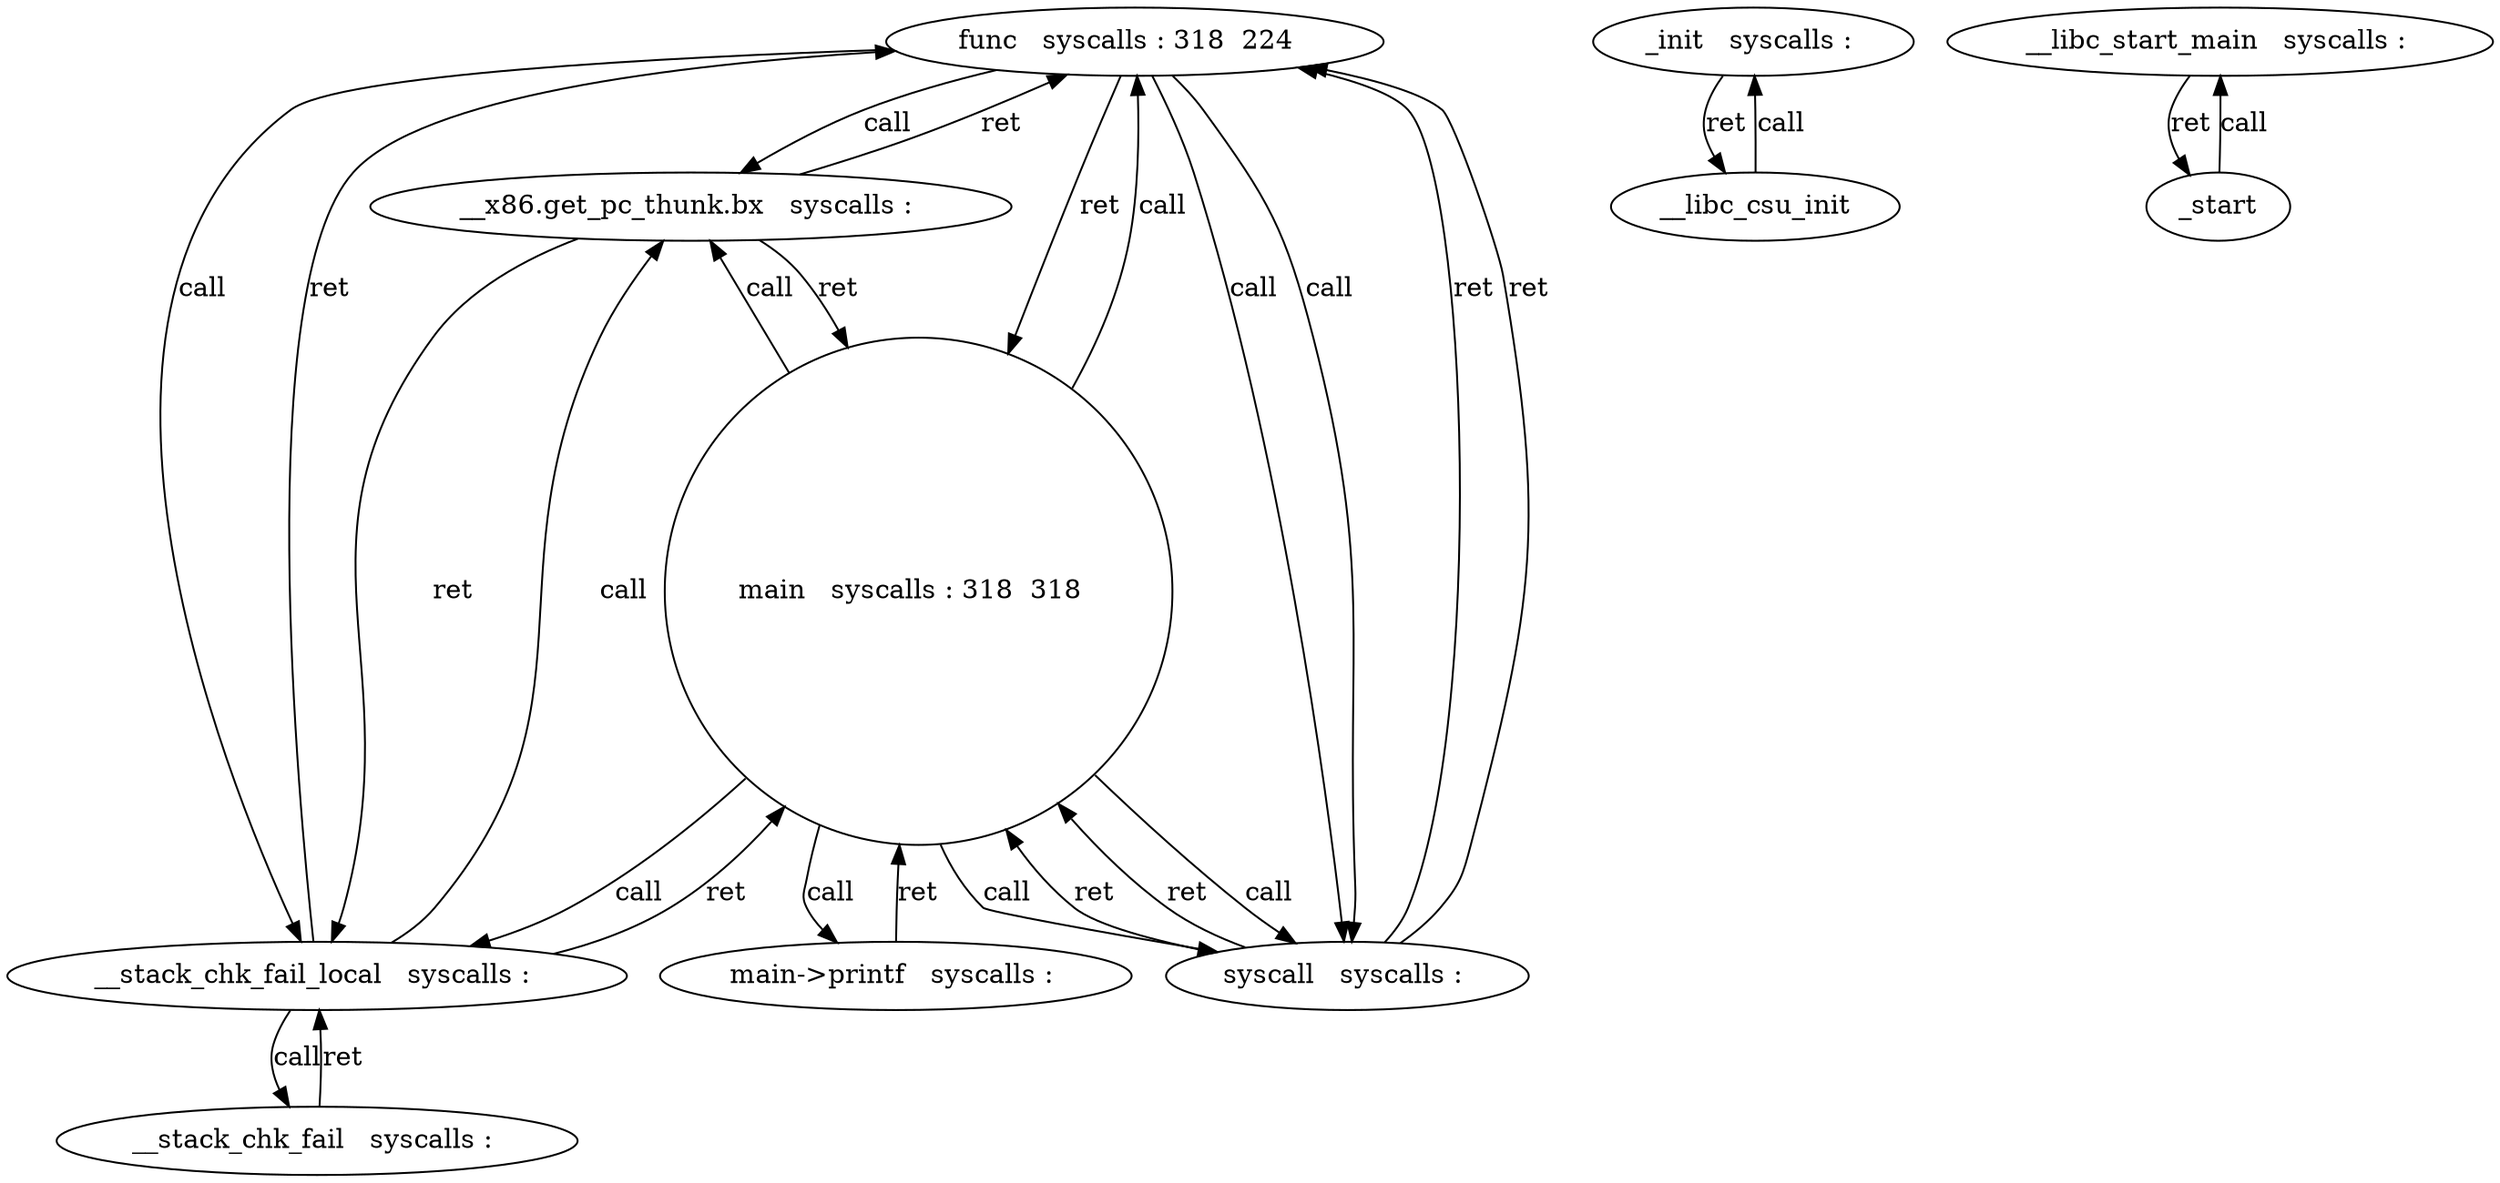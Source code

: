 digraph "output/TestedBin/32-Sys-B" {
	func [label="func   syscalls : 318  224  " attrs="   syscalls : 318  224  "]
	"__x86.get_pc_thunk.bx" [label="__x86.get_pc_thunk.bx   syscalls : " attrs="   syscalls : "]
	syscall [label="syscall   syscalls : " attrs="   syscalls : "]
	__stack_chk_fail_local [label="__stack_chk_fail_local   syscalls : " attrs="   syscalls : "]
	_init [label="_init   syscalls : " attrs="   syscalls : "]
	__libc_start_main [label="__libc_start_main   syscalls : " attrs="   syscalls : "]
	main [label="main   syscalls : 318  318  " attrs="   syscalls : 318  318  " shape=circle]
	"main->printf" [label="main->printf   syscalls : " attrs="   syscalls : "]
	__stack_chk_fail [label="__stack_chk_fail   syscalls : " attrs="   syscalls : "]
	func -> "__x86.get_pc_thunk.bx" [label=call]
	"__x86.get_pc_thunk.bx" -> func [label=ret]
	func -> syscall [label=call]
	syscall -> func [label=ret]
	func -> syscall [label=call]
	syscall -> func [label=ret]
	func -> __stack_chk_fail_local [label=call]
	__stack_chk_fail_local -> func [label=ret]
	__libc_csu_init -> _init [label=call]
	_init -> __libc_csu_init [label=ret]
	_start -> __libc_start_main [label=call]
	__libc_start_main -> _start [label=ret]
	main -> "__x86.get_pc_thunk.bx" [label=call]
	"__x86.get_pc_thunk.bx" -> main [label=ret]
	main -> func [label=call]
	func -> main [label=ret]
	main -> syscall [label=call]
	syscall -> main [label=ret]
	main -> syscall [label=call]
	syscall -> main [label=ret]
	main -> "main->printf" [label=call]
	"main->printf" -> main [label=ret]
	main -> __stack_chk_fail_local [label=call]
	__stack_chk_fail_local -> main [label=ret]
	__stack_chk_fail_local -> "__x86.get_pc_thunk.bx" [label=call]
	"__x86.get_pc_thunk.bx" -> __stack_chk_fail_local [label=ret]
	__stack_chk_fail_local -> __stack_chk_fail [label=call]
	__stack_chk_fail -> __stack_chk_fail_local [label=ret]
}
